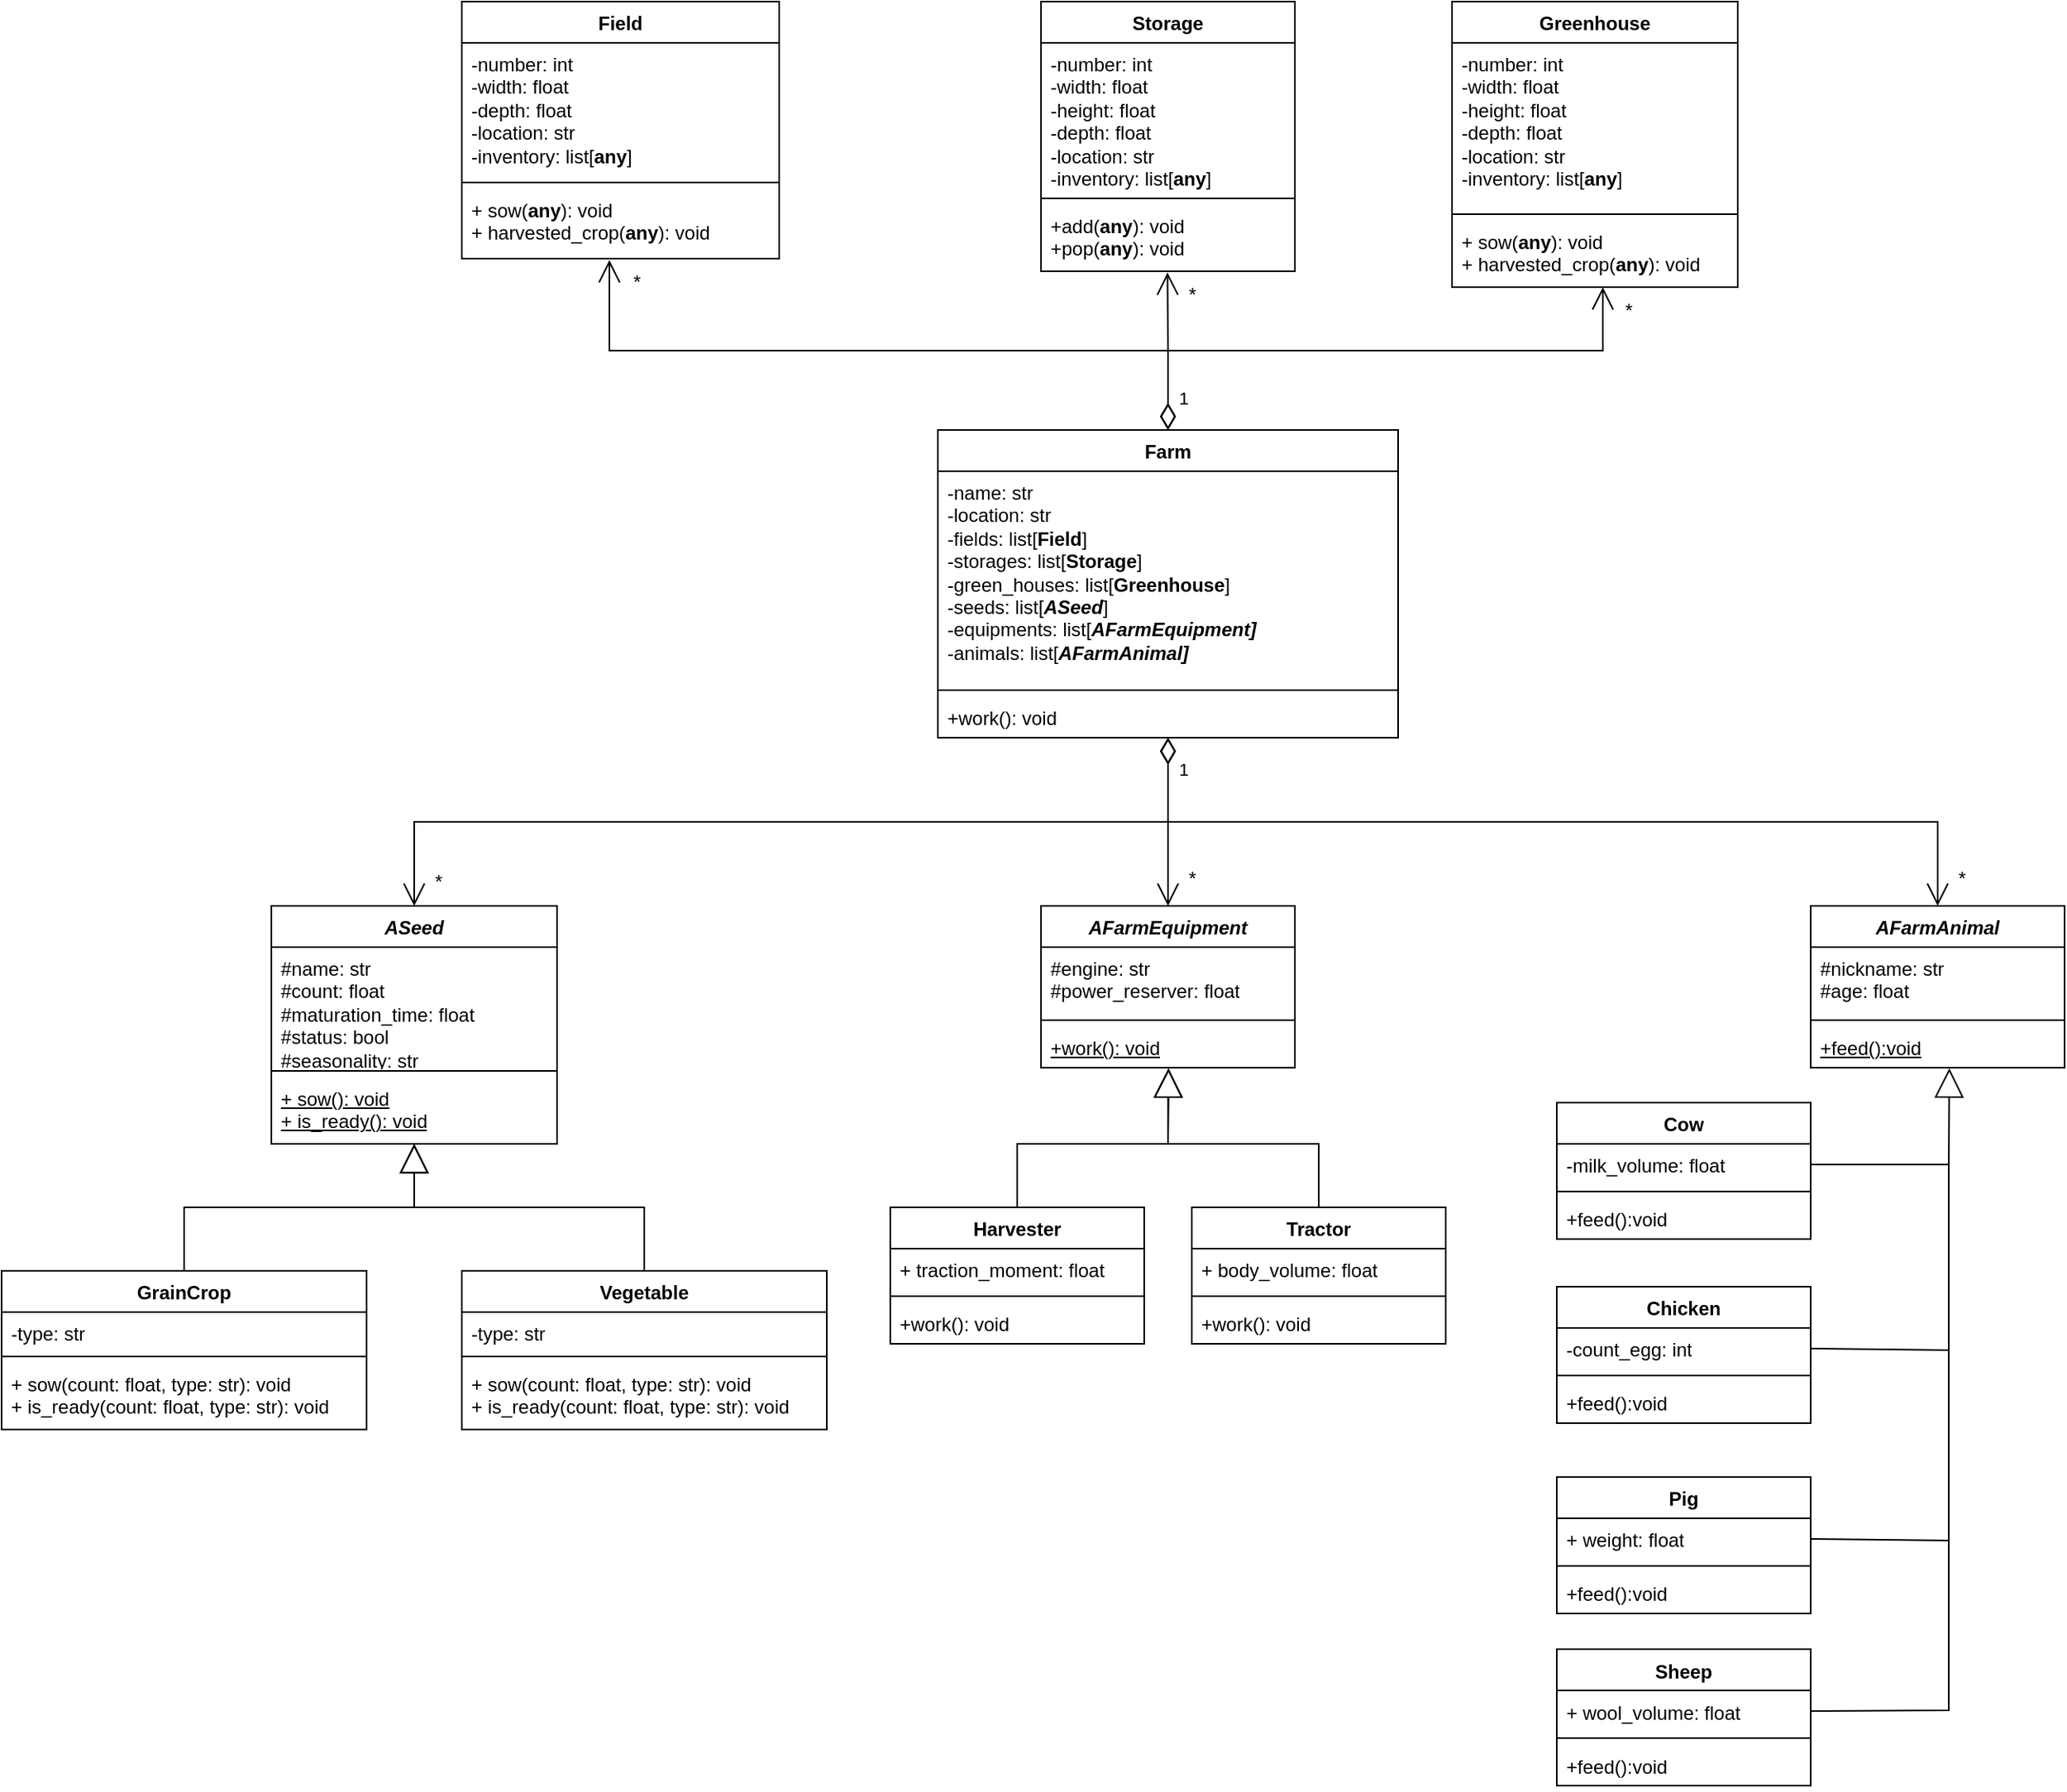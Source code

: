 <mxfile version="26.0.9">
  <diagram id="C5RBs43oDa-KdzZeNtuy" name="Page-1">
    <mxGraphModel dx="1382" dy="1029" grid="1" gridSize="10" guides="1" tooltips="1" connect="1" arrows="1" fold="1" page="1" pageScale="1" pageWidth="827" pageHeight="1169" math="0" shadow="0">
      <root>
        <mxCell id="WIyWlLk6GJQsqaUBKTNV-0" />
        <mxCell id="WIyWlLk6GJQsqaUBKTNV-1" parent="WIyWlLk6GJQsqaUBKTNV-0" />
        <mxCell id="auMY4aAg4li1DsanDAk--0" value="&lt;i&gt;AFarmAnimal&lt;/i&gt;" style="swimlane;fontStyle=1;align=center;verticalAlign=top;childLayout=stackLayout;horizontal=1;startSize=26;horizontalStack=0;resizeParent=1;resizeParentMax=0;resizeLast=0;collapsible=1;marginBottom=0;whiteSpace=wrap;html=1;" parent="WIyWlLk6GJQsqaUBKTNV-1" vertex="1">
          <mxGeometry x="460" y="910" width="160" height="102" as="geometry" />
        </mxCell>
        <mxCell id="auMY4aAg4li1DsanDAk--1" value="#nickname: str&lt;div&gt;#age: float&lt;/div&gt;" style="text;strokeColor=none;fillColor=none;align=left;verticalAlign=top;spacingLeft=4;spacingRight=4;overflow=hidden;rotatable=0;points=[[0,0.5],[1,0.5]];portConstraint=eastwest;whiteSpace=wrap;html=1;" parent="auMY4aAg4li1DsanDAk--0" vertex="1">
          <mxGeometry y="26" width="160" height="42" as="geometry" />
        </mxCell>
        <mxCell id="auMY4aAg4li1DsanDAk--2" value="" style="line;strokeWidth=1;fillColor=none;align=left;verticalAlign=middle;spacingTop=-1;spacingLeft=3;spacingRight=3;rotatable=0;labelPosition=right;points=[];portConstraint=eastwest;strokeColor=inherit;" parent="auMY4aAg4li1DsanDAk--0" vertex="1">
          <mxGeometry y="68" width="160" height="8" as="geometry" />
        </mxCell>
        <mxCell id="auMY4aAg4li1DsanDAk--3" value="&lt;u&gt;+feed():void&lt;/u&gt;" style="text;strokeColor=none;fillColor=none;align=left;verticalAlign=top;spacingLeft=4;spacingRight=4;overflow=hidden;rotatable=0;points=[[0,0.5],[1,0.5]];portConstraint=eastwest;whiteSpace=wrap;html=1;" parent="auMY4aAg4li1DsanDAk--0" vertex="1">
          <mxGeometry y="76" width="160" height="26" as="geometry" />
        </mxCell>
        <mxCell id="auMY4aAg4li1DsanDAk--4" value="Cow" style="swimlane;fontStyle=1;align=center;verticalAlign=top;childLayout=stackLayout;horizontal=1;startSize=26;horizontalStack=0;resizeParent=1;resizeParentMax=0;resizeLast=0;collapsible=1;marginBottom=0;whiteSpace=wrap;html=1;" parent="WIyWlLk6GJQsqaUBKTNV-1" vertex="1">
          <mxGeometry x="300" y="1034" width="160" height="86" as="geometry" />
        </mxCell>
        <mxCell id="auMY4aAg4li1DsanDAk--5" value="-milk_volume: float" style="text;strokeColor=none;fillColor=none;align=left;verticalAlign=top;spacingLeft=4;spacingRight=4;overflow=hidden;rotatable=0;points=[[0,0.5],[1,0.5]];portConstraint=eastwest;whiteSpace=wrap;html=1;" parent="auMY4aAg4li1DsanDAk--4" vertex="1">
          <mxGeometry y="26" width="160" height="26" as="geometry" />
        </mxCell>
        <mxCell id="auMY4aAg4li1DsanDAk--6" value="" style="line;strokeWidth=1;fillColor=none;align=left;verticalAlign=middle;spacingTop=-1;spacingLeft=3;spacingRight=3;rotatable=0;labelPosition=right;points=[];portConstraint=eastwest;strokeColor=inherit;" parent="auMY4aAg4li1DsanDAk--4" vertex="1">
          <mxGeometry y="52" width="160" height="8" as="geometry" />
        </mxCell>
        <mxCell id="auMY4aAg4li1DsanDAk--7" value="+feed():void" style="text;strokeColor=none;fillColor=none;align=left;verticalAlign=top;spacingLeft=4;spacingRight=4;overflow=hidden;rotatable=0;points=[[0,0.5],[1,0.5]];portConstraint=eastwest;whiteSpace=wrap;html=1;" parent="auMY4aAg4li1DsanDAk--4" vertex="1">
          <mxGeometry y="60" width="160" height="26" as="geometry" />
        </mxCell>
        <mxCell id="auMY4aAg4li1DsanDAk--9" value="Chicken" style="swimlane;fontStyle=1;align=center;verticalAlign=top;childLayout=stackLayout;horizontal=1;startSize=26;horizontalStack=0;resizeParent=1;resizeParentMax=0;resizeLast=0;collapsible=1;marginBottom=0;whiteSpace=wrap;html=1;" parent="WIyWlLk6GJQsqaUBKTNV-1" vertex="1">
          <mxGeometry x="300" y="1150" width="160" height="86" as="geometry" />
        </mxCell>
        <mxCell id="auMY4aAg4li1DsanDAk--10" value="-count_egg: int" style="text;strokeColor=none;fillColor=none;align=left;verticalAlign=top;spacingLeft=4;spacingRight=4;overflow=hidden;rotatable=0;points=[[0,0.5],[1,0.5]];portConstraint=eastwest;whiteSpace=wrap;html=1;" parent="auMY4aAg4li1DsanDAk--9" vertex="1">
          <mxGeometry y="26" width="160" height="26" as="geometry" />
        </mxCell>
        <mxCell id="auMY4aAg4li1DsanDAk--11" value="" style="line;strokeWidth=1;fillColor=none;align=left;verticalAlign=middle;spacingTop=-1;spacingLeft=3;spacingRight=3;rotatable=0;labelPosition=right;points=[];portConstraint=eastwest;strokeColor=inherit;" parent="auMY4aAg4li1DsanDAk--9" vertex="1">
          <mxGeometry y="52" width="160" height="8" as="geometry" />
        </mxCell>
        <mxCell id="auMY4aAg4li1DsanDAk--12" value="+feed():void" style="text;strokeColor=none;fillColor=none;align=left;verticalAlign=top;spacingLeft=4;spacingRight=4;overflow=hidden;rotatable=0;points=[[0,0.5],[1,0.5]];portConstraint=eastwest;whiteSpace=wrap;html=1;" parent="auMY4aAg4li1DsanDAk--9" vertex="1">
          <mxGeometry y="60" width="160" height="26" as="geometry" />
        </mxCell>
        <mxCell id="auMY4aAg4li1DsanDAk--13" value="Sheep" style="swimlane;fontStyle=1;align=center;verticalAlign=top;childLayout=stackLayout;horizontal=1;startSize=26;horizontalStack=0;resizeParent=1;resizeParentMax=0;resizeLast=0;collapsible=1;marginBottom=0;whiteSpace=wrap;html=1;" parent="WIyWlLk6GJQsqaUBKTNV-1" vertex="1">
          <mxGeometry x="300" y="1378.5" width="160" height="86" as="geometry" />
        </mxCell>
        <mxCell id="auMY4aAg4li1DsanDAk--14" value="+ wool_volume: float" style="text;strokeColor=none;fillColor=none;align=left;verticalAlign=top;spacingLeft=4;spacingRight=4;overflow=hidden;rotatable=0;points=[[0,0.5],[1,0.5]];portConstraint=eastwest;whiteSpace=wrap;html=1;" parent="auMY4aAg4li1DsanDAk--13" vertex="1">
          <mxGeometry y="26" width="160" height="26" as="geometry" />
        </mxCell>
        <mxCell id="auMY4aAg4li1DsanDAk--15" value="" style="line;strokeWidth=1;fillColor=none;align=left;verticalAlign=middle;spacingTop=-1;spacingLeft=3;spacingRight=3;rotatable=0;labelPosition=right;points=[];portConstraint=eastwest;strokeColor=inherit;" parent="auMY4aAg4li1DsanDAk--13" vertex="1">
          <mxGeometry y="52" width="160" height="8" as="geometry" />
        </mxCell>
        <mxCell id="auMY4aAg4li1DsanDAk--16" value="+feed():void" style="text;strokeColor=none;fillColor=none;align=left;verticalAlign=top;spacingLeft=4;spacingRight=4;overflow=hidden;rotatable=0;points=[[0,0.5],[1,0.5]];portConstraint=eastwest;whiteSpace=wrap;html=1;" parent="auMY4aAg4li1DsanDAk--13" vertex="1">
          <mxGeometry y="60" width="160" height="26" as="geometry" />
        </mxCell>
        <mxCell id="auMY4aAg4li1DsanDAk--17" value="Pig" style="swimlane;fontStyle=1;align=center;verticalAlign=top;childLayout=stackLayout;horizontal=1;startSize=26;horizontalStack=0;resizeParent=1;resizeParentMax=0;resizeLast=0;collapsible=1;marginBottom=0;whiteSpace=wrap;html=1;" parent="WIyWlLk6GJQsqaUBKTNV-1" vertex="1">
          <mxGeometry x="300" y="1270" width="160" height="86" as="geometry" />
        </mxCell>
        <mxCell id="auMY4aAg4li1DsanDAk--18" value="+ weight: float" style="text;strokeColor=none;fillColor=none;align=left;verticalAlign=top;spacingLeft=4;spacingRight=4;overflow=hidden;rotatable=0;points=[[0,0.5],[1,0.5]];portConstraint=eastwest;whiteSpace=wrap;html=1;" parent="auMY4aAg4li1DsanDAk--17" vertex="1">
          <mxGeometry y="26" width="160" height="26" as="geometry" />
        </mxCell>
        <mxCell id="auMY4aAg4li1DsanDAk--19" value="" style="line;strokeWidth=1;fillColor=none;align=left;verticalAlign=middle;spacingTop=-1;spacingLeft=3;spacingRight=3;rotatable=0;labelPosition=right;points=[];portConstraint=eastwest;strokeColor=inherit;" parent="auMY4aAg4li1DsanDAk--17" vertex="1">
          <mxGeometry y="52" width="160" height="8" as="geometry" />
        </mxCell>
        <mxCell id="auMY4aAg4li1DsanDAk--20" value="+feed():void" style="text;strokeColor=none;fillColor=none;align=left;verticalAlign=top;spacingLeft=4;spacingRight=4;overflow=hidden;rotatable=0;points=[[0,0.5],[1,0.5]];portConstraint=eastwest;whiteSpace=wrap;html=1;" parent="auMY4aAg4li1DsanDAk--17" vertex="1">
          <mxGeometry y="60" width="160" height="26" as="geometry" />
        </mxCell>
        <mxCell id="auMY4aAg4li1DsanDAk--21" value="&lt;i&gt;AFarmEquipment&lt;/i&gt;" style="swimlane;fontStyle=1;align=center;verticalAlign=top;childLayout=stackLayout;horizontal=1;startSize=26;horizontalStack=0;resizeParent=1;resizeParentMax=0;resizeLast=0;collapsible=1;marginBottom=0;whiteSpace=wrap;html=1;" parent="WIyWlLk6GJQsqaUBKTNV-1" vertex="1">
          <mxGeometry x="-25" y="910" width="160" height="102" as="geometry" />
        </mxCell>
        <mxCell id="auMY4aAg4li1DsanDAk--22" value="#engine: str&lt;div&gt;#power_reserver: float&lt;/div&gt;" style="text;strokeColor=none;fillColor=none;align=left;verticalAlign=top;spacingLeft=4;spacingRight=4;overflow=hidden;rotatable=0;points=[[0,0.5],[1,0.5]];portConstraint=eastwest;whiteSpace=wrap;html=1;" parent="auMY4aAg4li1DsanDAk--21" vertex="1">
          <mxGeometry y="26" width="160" height="42" as="geometry" />
        </mxCell>
        <mxCell id="auMY4aAg4li1DsanDAk--23" value="" style="line;strokeWidth=1;fillColor=none;align=left;verticalAlign=middle;spacingTop=-1;spacingLeft=3;spacingRight=3;rotatable=0;labelPosition=right;points=[];portConstraint=eastwest;strokeColor=inherit;" parent="auMY4aAg4li1DsanDAk--21" vertex="1">
          <mxGeometry y="68" width="160" height="8" as="geometry" />
        </mxCell>
        <mxCell id="auMY4aAg4li1DsanDAk--24" value="&lt;u&gt;+work(): void&lt;/u&gt;" style="text;strokeColor=none;fillColor=none;align=left;verticalAlign=top;spacingLeft=4;spacingRight=4;overflow=hidden;rotatable=0;points=[[0,0.5],[1,0.5]];portConstraint=eastwest;whiteSpace=wrap;html=1;" parent="auMY4aAg4li1DsanDAk--21" vertex="1">
          <mxGeometry y="76" width="160" height="26" as="geometry" />
        </mxCell>
        <mxCell id="auMY4aAg4li1DsanDAk--25" value="Harvester" style="swimlane;fontStyle=1;align=center;verticalAlign=top;childLayout=stackLayout;horizontal=1;startSize=26;horizontalStack=0;resizeParent=1;resizeParentMax=0;resizeLast=0;collapsible=1;marginBottom=0;whiteSpace=wrap;html=1;" parent="WIyWlLk6GJQsqaUBKTNV-1" vertex="1">
          <mxGeometry x="-120" y="1100" width="160" height="86" as="geometry" />
        </mxCell>
        <mxCell id="auMY4aAg4li1DsanDAk--26" value="+ traction_moment: float" style="text;strokeColor=none;fillColor=none;align=left;verticalAlign=top;spacingLeft=4;spacingRight=4;overflow=hidden;rotatable=0;points=[[0,0.5],[1,0.5]];portConstraint=eastwest;whiteSpace=wrap;html=1;" parent="auMY4aAg4li1DsanDAk--25" vertex="1">
          <mxGeometry y="26" width="160" height="26" as="geometry" />
        </mxCell>
        <mxCell id="auMY4aAg4li1DsanDAk--27" value="" style="line;strokeWidth=1;fillColor=none;align=left;verticalAlign=middle;spacingTop=-1;spacingLeft=3;spacingRight=3;rotatable=0;labelPosition=right;points=[];portConstraint=eastwest;strokeColor=inherit;" parent="auMY4aAg4li1DsanDAk--25" vertex="1">
          <mxGeometry y="52" width="160" height="8" as="geometry" />
        </mxCell>
        <mxCell id="auMY4aAg4li1DsanDAk--28" value="+work(): void" style="text;strokeColor=none;fillColor=none;align=left;verticalAlign=top;spacingLeft=4;spacingRight=4;overflow=hidden;rotatable=0;points=[[0,0.5],[1,0.5]];portConstraint=eastwest;whiteSpace=wrap;html=1;" parent="auMY4aAg4li1DsanDAk--25" vertex="1">
          <mxGeometry y="60" width="160" height="26" as="geometry" />
        </mxCell>
        <mxCell id="auMY4aAg4li1DsanDAk--29" value="Tractor" style="swimlane;fontStyle=1;align=center;verticalAlign=top;childLayout=stackLayout;horizontal=1;startSize=26;horizontalStack=0;resizeParent=1;resizeParentMax=0;resizeLast=0;collapsible=1;marginBottom=0;whiteSpace=wrap;html=1;" parent="WIyWlLk6GJQsqaUBKTNV-1" vertex="1">
          <mxGeometry x="70" y="1100" width="160" height="86" as="geometry" />
        </mxCell>
        <mxCell id="auMY4aAg4li1DsanDAk--30" value="+ body_volume: float" style="text;strokeColor=none;fillColor=none;align=left;verticalAlign=top;spacingLeft=4;spacingRight=4;overflow=hidden;rotatable=0;points=[[0,0.5],[1,0.5]];portConstraint=eastwest;whiteSpace=wrap;html=1;" parent="auMY4aAg4li1DsanDAk--29" vertex="1">
          <mxGeometry y="26" width="160" height="26" as="geometry" />
        </mxCell>
        <mxCell id="auMY4aAg4li1DsanDAk--31" value="" style="line;strokeWidth=1;fillColor=none;align=left;verticalAlign=middle;spacingTop=-1;spacingLeft=3;spacingRight=3;rotatable=0;labelPosition=right;points=[];portConstraint=eastwest;strokeColor=inherit;" parent="auMY4aAg4li1DsanDAk--29" vertex="1">
          <mxGeometry y="52" width="160" height="8" as="geometry" />
        </mxCell>
        <mxCell id="auMY4aAg4li1DsanDAk--32" value="+work(): void" style="text;strokeColor=none;fillColor=none;align=left;verticalAlign=top;spacingLeft=4;spacingRight=4;overflow=hidden;rotatable=0;points=[[0,0.5],[1,0.5]];portConstraint=eastwest;whiteSpace=wrap;html=1;" parent="auMY4aAg4li1DsanDAk--29" vertex="1">
          <mxGeometry y="60" width="160" height="26" as="geometry" />
        </mxCell>
        <mxCell id="auMY4aAg4li1DsanDAk--33" value="Field" style="swimlane;fontStyle=1;align=center;verticalAlign=top;childLayout=stackLayout;horizontal=1;startSize=26;horizontalStack=0;resizeParent=1;resizeParentMax=0;resizeLast=0;collapsible=1;marginBottom=0;whiteSpace=wrap;html=1;" parent="WIyWlLk6GJQsqaUBKTNV-1" vertex="1">
          <mxGeometry x="-390" y="340" width="200" height="162" as="geometry" />
        </mxCell>
        <mxCell id="auMY4aAg4li1DsanDAk--34" value="&lt;div&gt;-number: int&lt;/div&gt;&lt;div&gt;-width: float&lt;/div&gt;&lt;div&gt;-depth: float&lt;/div&gt;&lt;div&gt;-location: str&lt;/div&gt;&lt;div&gt;-inventory: list[&lt;span style=&quot;font-weight: 700; text-align: center;&quot;&gt;any&lt;/span&gt;]&lt;/div&gt;" style="text;strokeColor=none;fillColor=none;align=left;verticalAlign=top;spacingLeft=4;spacingRight=4;overflow=hidden;rotatable=0;points=[[0,0.5],[1,0.5]];portConstraint=eastwest;whiteSpace=wrap;html=1;" parent="auMY4aAg4li1DsanDAk--33" vertex="1">
          <mxGeometry y="26" width="200" height="84" as="geometry" />
        </mxCell>
        <mxCell id="auMY4aAg4li1DsanDAk--35" value="" style="line;strokeWidth=1;fillColor=none;align=left;verticalAlign=middle;spacingTop=-1;spacingLeft=3;spacingRight=3;rotatable=0;labelPosition=right;points=[];portConstraint=eastwest;strokeColor=inherit;" parent="auMY4aAg4li1DsanDAk--33" vertex="1">
          <mxGeometry y="110" width="200" height="8" as="geometry" />
        </mxCell>
        <mxCell id="auMY4aAg4li1DsanDAk--36" value="+ sow(&lt;span style=&quot;font-weight: 700; text-align: center;&quot;&gt;any&lt;/span&gt;): void&lt;div&gt;+ harvested_crop(&lt;span style=&quot;font-weight: 700; text-align: center; background-color: transparent; color: light-dark(rgb(0, 0, 0), rgb(255, 255, 255));&quot;&gt;any&lt;/span&gt;&lt;span style=&quot;background-color: transparent; color: light-dark(rgb(0, 0, 0), rgb(255, 255, 255));&quot;&gt;): void&lt;/span&gt;&lt;/div&gt;" style="text;strokeColor=none;fillColor=none;align=left;verticalAlign=top;spacingLeft=4;spacingRight=4;overflow=hidden;rotatable=0;points=[[0,0.5],[1,0.5]];portConstraint=eastwest;whiteSpace=wrap;html=1;" parent="auMY4aAg4li1DsanDAk--33" vertex="1">
          <mxGeometry y="118" width="200" height="44" as="geometry" />
        </mxCell>
        <mxCell id="auMY4aAg4li1DsanDAk--37" value="GrainCrop" style="swimlane;fontStyle=1;align=center;verticalAlign=top;childLayout=stackLayout;horizontal=1;startSize=26;horizontalStack=0;resizeParent=1;resizeParentMax=0;resizeLast=0;collapsible=1;marginBottom=0;whiteSpace=wrap;html=1;" parent="WIyWlLk6GJQsqaUBKTNV-1" vertex="1">
          <mxGeometry x="-680" y="1140" width="230" height="100" as="geometry" />
        </mxCell>
        <mxCell id="auMY4aAg4li1DsanDAk--38" value="-type: str" style="text;strokeColor=none;fillColor=none;align=left;verticalAlign=top;spacingLeft=4;spacingRight=4;overflow=hidden;rotatable=0;points=[[0,0.5],[1,0.5]];portConstraint=eastwest;whiteSpace=wrap;html=1;" parent="auMY4aAg4li1DsanDAk--37" vertex="1">
          <mxGeometry y="26" width="230" height="24" as="geometry" />
        </mxCell>
        <mxCell id="auMY4aAg4li1DsanDAk--39" value="" style="line;strokeWidth=1;fillColor=none;align=left;verticalAlign=middle;spacingTop=-1;spacingLeft=3;spacingRight=3;rotatable=0;labelPosition=right;points=[];portConstraint=eastwest;strokeColor=inherit;" parent="auMY4aAg4li1DsanDAk--37" vertex="1">
          <mxGeometry y="50" width="230" height="8" as="geometry" />
        </mxCell>
        <mxCell id="auMY4aAg4li1DsanDAk--40" value="+ sow(count: float, type: str): void&lt;div&gt;+ is_ready(count: float, type: str&lt;span style=&quot;background-color: transparent; color: light-dark(rgb(0, 0, 0), rgb(255, 255, 255));&quot;&gt;): void&lt;/span&gt;&lt;/div&gt;" style="text;strokeColor=none;fillColor=none;align=left;verticalAlign=top;spacingLeft=4;spacingRight=4;overflow=hidden;rotatable=0;points=[[0,0.5],[1,0.5]];portConstraint=eastwest;whiteSpace=wrap;html=1;" parent="auMY4aAg4li1DsanDAk--37" vertex="1">
          <mxGeometry y="58" width="230" height="42" as="geometry" />
        </mxCell>
        <mxCell id="auMY4aAg4li1DsanDAk--41" value="Vegetable" style="swimlane;fontStyle=1;align=center;verticalAlign=top;childLayout=stackLayout;horizontal=1;startSize=26;horizontalStack=0;resizeParent=1;resizeParentMax=0;resizeLast=0;collapsible=1;marginBottom=0;whiteSpace=wrap;html=1;" parent="WIyWlLk6GJQsqaUBKTNV-1" vertex="1">
          <mxGeometry x="-390" y="1140" width="230" height="100" as="geometry" />
        </mxCell>
        <mxCell id="auMY4aAg4li1DsanDAk--42" value="-type: str" style="text;strokeColor=none;fillColor=none;align=left;verticalAlign=top;spacingLeft=4;spacingRight=4;overflow=hidden;rotatable=0;points=[[0,0.5],[1,0.5]];portConstraint=eastwest;whiteSpace=wrap;html=1;" parent="auMY4aAg4li1DsanDAk--41" vertex="1">
          <mxGeometry y="26" width="230" height="24" as="geometry" />
        </mxCell>
        <mxCell id="auMY4aAg4li1DsanDAk--43" value="" style="line;strokeWidth=1;fillColor=none;align=left;verticalAlign=middle;spacingTop=-1;spacingLeft=3;spacingRight=3;rotatable=0;labelPosition=right;points=[];portConstraint=eastwest;strokeColor=inherit;" parent="auMY4aAg4li1DsanDAk--41" vertex="1">
          <mxGeometry y="50" width="230" height="8" as="geometry" />
        </mxCell>
        <mxCell id="auMY4aAg4li1DsanDAk--44" value="+ sow(count: float, type: str): void&lt;div&gt;+ is_ready(count: float, type: str&lt;span style=&quot;background-color: transparent; color: light-dark(rgb(0, 0, 0), rgb(255, 255, 255));&quot;&gt;): void&lt;/span&gt;&lt;/div&gt;" style="text;strokeColor=none;fillColor=none;align=left;verticalAlign=top;spacingLeft=4;spacingRight=4;overflow=hidden;rotatable=0;points=[[0,0.5],[1,0.5]];portConstraint=eastwest;whiteSpace=wrap;html=1;" parent="auMY4aAg4li1DsanDAk--41" vertex="1">
          <mxGeometry y="58" width="230" height="42" as="geometry" />
        </mxCell>
        <mxCell id="auMY4aAg4li1DsanDAk--45" value="Greenhouse" style="swimlane;fontStyle=1;align=center;verticalAlign=top;childLayout=stackLayout;horizontal=1;startSize=26;horizontalStack=0;resizeParent=1;resizeParentMax=0;resizeLast=0;collapsible=1;marginBottom=0;whiteSpace=wrap;html=1;" parent="WIyWlLk6GJQsqaUBKTNV-1" vertex="1">
          <mxGeometry x="234" y="340" width="180" height="180" as="geometry" />
        </mxCell>
        <mxCell id="auMY4aAg4li1DsanDAk--46" value="-number: int&lt;div&gt;-width: float&lt;/div&gt;&lt;div&gt;-height: float&lt;/div&gt;&lt;div&gt;-depth: float&lt;/div&gt;&lt;div&gt;-location: str&lt;/div&gt;&lt;div&gt;-inventory: list[&lt;span style=&quot;font-weight: 700; text-align: center;&quot;&gt;any&lt;/span&gt;]&lt;/div&gt;" style="text;strokeColor=none;fillColor=none;align=left;verticalAlign=top;spacingLeft=4;spacingRight=4;overflow=hidden;rotatable=0;points=[[0,0.5],[1,0.5]];portConstraint=eastwest;whiteSpace=wrap;html=1;" parent="auMY4aAg4li1DsanDAk--45" vertex="1">
          <mxGeometry y="26" width="180" height="104" as="geometry" />
        </mxCell>
        <mxCell id="auMY4aAg4li1DsanDAk--47" value="" style="line;strokeWidth=1;fillColor=none;align=left;verticalAlign=middle;spacingTop=-1;spacingLeft=3;spacingRight=3;rotatable=0;labelPosition=right;points=[];portConstraint=eastwest;strokeColor=inherit;" parent="auMY4aAg4li1DsanDAk--45" vertex="1">
          <mxGeometry y="130" width="180" height="8" as="geometry" />
        </mxCell>
        <mxCell id="auMY4aAg4li1DsanDAk--48" value="+ sow(&lt;span style=&quot;font-weight: 700; text-align: center;&quot;&gt;any&lt;/span&gt;): void&lt;div&gt;+ harvested_crop(&lt;span style=&quot;font-weight: 700; text-align: center; background-color: transparent; color: light-dark(rgb(0, 0, 0), rgb(255, 255, 255));&quot;&gt;any&lt;/span&gt;&lt;span style=&quot;background-color: transparent; color: light-dark(rgb(0, 0, 0), rgb(255, 255, 255));&quot;&gt;): void&lt;/span&gt;&lt;/div&gt;" style="text;strokeColor=none;fillColor=none;align=left;verticalAlign=top;spacingLeft=4;spacingRight=4;overflow=hidden;rotatable=0;points=[[0,0.5],[1,0.5]];portConstraint=eastwest;whiteSpace=wrap;html=1;" parent="auMY4aAg4li1DsanDAk--45" vertex="1">
          <mxGeometry y="138" width="180" height="42" as="geometry" />
        </mxCell>
        <mxCell id="auMY4aAg4li1DsanDAk--49" value="Storage" style="swimlane;fontStyle=1;align=center;verticalAlign=top;childLayout=stackLayout;horizontal=1;startSize=26;horizontalStack=0;resizeParent=1;resizeParentMax=0;resizeLast=0;collapsible=1;marginBottom=0;whiteSpace=wrap;html=1;" parent="WIyWlLk6GJQsqaUBKTNV-1" vertex="1">
          <mxGeometry x="-25" y="340" width="160" height="170" as="geometry" />
        </mxCell>
        <mxCell id="auMY4aAg4li1DsanDAk--50" value="-number: int&lt;div&gt;-width: float&lt;/div&gt;&lt;div&gt;-height: float&lt;/div&gt;&lt;div&gt;-depth: float&lt;/div&gt;&lt;div&gt;-location: str&lt;/div&gt;&lt;div&gt;-inventory: list[&lt;span style=&quot;font-weight: 700; text-align: center;&quot;&gt;any&lt;/span&gt;]&lt;/div&gt;" style="text;strokeColor=none;fillColor=none;align=left;verticalAlign=top;spacingLeft=4;spacingRight=4;overflow=hidden;rotatable=0;points=[[0,0.5],[1,0.5]];portConstraint=eastwest;whiteSpace=wrap;html=1;" parent="auMY4aAg4li1DsanDAk--49" vertex="1">
          <mxGeometry y="26" width="160" height="94" as="geometry" />
        </mxCell>
        <mxCell id="auMY4aAg4li1DsanDAk--51" value="" style="line;strokeWidth=1;fillColor=none;align=left;verticalAlign=middle;spacingTop=-1;spacingLeft=3;spacingRight=3;rotatable=0;labelPosition=right;points=[];portConstraint=eastwest;strokeColor=inherit;" parent="auMY4aAg4li1DsanDAk--49" vertex="1">
          <mxGeometry y="120" width="160" height="8" as="geometry" />
        </mxCell>
        <mxCell id="auMY4aAg4li1DsanDAk--52" value="+add(&lt;span style=&quot;font-weight: 700; text-align: center;&quot;&gt;any&lt;/span&gt;): void&lt;div&gt;+pop(&lt;span style=&quot;font-weight: 700; text-align: center;&quot;&gt;any&lt;/span&gt;): void&lt;/div&gt;" style="text;strokeColor=none;fillColor=none;align=left;verticalAlign=top;spacingLeft=4;spacingRight=4;overflow=hidden;rotatable=0;points=[[0,0.5],[1,0.5]];portConstraint=eastwest;whiteSpace=wrap;html=1;" parent="auMY4aAg4li1DsanDAk--49" vertex="1">
          <mxGeometry y="128" width="160" height="42" as="geometry" />
        </mxCell>
        <mxCell id="auMY4aAg4li1DsanDAk--56" value="" style="endArrow=block;endSize=16;endFill=0;html=1;rounded=0;exitX=0.5;exitY=0;exitDx=0;exitDy=0;entryX=0.502;entryY=1.014;entryDx=0;entryDy=0;entryPerimeter=0;" parent="WIyWlLk6GJQsqaUBKTNV-1" source="auMY4aAg4li1DsanDAk--29" target="auMY4aAg4li1DsanDAk--24" edge="1">
          <mxGeometry width="160" relative="1" as="geometry">
            <mxPoint x="-30" y="1100" as="sourcePoint" />
            <mxPoint x="55" y="1030" as="targetPoint" />
            <Array as="points">
              <mxPoint x="150" y="1060" />
              <mxPoint x="55" y="1060" />
            </Array>
          </mxGeometry>
        </mxCell>
        <mxCell id="auMY4aAg4li1DsanDAk--57" value="" style="endArrow=block;endSize=16;endFill=0;html=1;rounded=0;entryX=0.546;entryY=1.013;entryDx=0;entryDy=0;entryPerimeter=0;exitX=1;exitY=0.5;exitDx=0;exitDy=0;" parent="WIyWlLk6GJQsqaUBKTNV-1" source="auMY4aAg4li1DsanDAk--5" target="auMY4aAg4li1DsanDAk--3" edge="1">
          <mxGeometry width="160" relative="1" as="geometry">
            <mxPoint x="550" y="1100" as="sourcePoint" />
            <mxPoint x="650" y="1220" as="targetPoint" />
            <Array as="points">
              <mxPoint x="547" y="1073" />
            </Array>
          </mxGeometry>
        </mxCell>
        <mxCell id="auMY4aAg4li1DsanDAk--65" value="" style="endArrow=block;endSize=16;endFill=0;html=1;rounded=0;exitX=0.5;exitY=0;exitDx=0;exitDy=0;entryX=0.502;entryY=1.014;entryDx=0;entryDy=0;entryPerimeter=0;" parent="WIyWlLk6GJQsqaUBKTNV-1" source="auMY4aAg4li1DsanDAk--25" target="auMY4aAg4li1DsanDAk--24" edge="1">
          <mxGeometry width="160" relative="1" as="geometry">
            <mxPoint x="-30" y="1100" as="sourcePoint" />
            <mxPoint x="55" y="1030" as="targetPoint" />
            <Array as="points">
              <mxPoint x="-40" y="1060" />
              <mxPoint x="55" y="1060" />
            </Array>
          </mxGeometry>
        </mxCell>
        <mxCell id="auMY4aAg4li1DsanDAk--66" value="" style="endArrow=none;endSize=16;endFill=0;html=1;rounded=0;exitX=1;exitY=0.5;exitDx=0;exitDy=0;strokeColor=default;startFill=0;" parent="WIyWlLk6GJQsqaUBKTNV-1" source="auMY4aAg4li1DsanDAk--10" edge="1">
          <mxGeometry width="160" relative="1" as="geometry">
            <mxPoint x="550" y="1100" as="sourcePoint" />
            <mxPoint x="547" y="1073" as="targetPoint" />
            <Array as="points">
              <mxPoint x="547" y="1190" />
              <mxPoint x="547" y="1073" />
            </Array>
          </mxGeometry>
        </mxCell>
        <mxCell id="auMY4aAg4li1DsanDAk--69" value="Farm" style="swimlane;fontStyle=1;align=center;verticalAlign=top;childLayout=stackLayout;horizontal=1;startSize=26;horizontalStack=0;resizeParent=1;resizeParentMax=0;resizeLast=0;collapsible=1;marginBottom=0;whiteSpace=wrap;html=1;" parent="WIyWlLk6GJQsqaUBKTNV-1" vertex="1">
          <mxGeometry x="-90" y="610" width="290" height="194" as="geometry" />
        </mxCell>
        <mxCell id="auMY4aAg4li1DsanDAk--70" value="-name: str&lt;div&gt;-location: str&lt;/div&gt;&lt;div&gt;-fields: list[&lt;span style=&quot;font-weight: 700; text-align: center;&quot;&gt;Field&lt;/span&gt;]&lt;/div&gt;&lt;div&gt;-storages: list[&lt;span style=&quot;font-weight: 700; text-align: center;&quot;&gt;Storage&lt;/span&gt;]&lt;/div&gt;&lt;div&gt;-green_houses: list[&lt;span style=&quot;font-weight: 700; text-align: center;&quot;&gt;Greenhouse&lt;/span&gt;]&lt;/div&gt;&lt;div&gt;-seeds: list[&lt;i style=&quot;font-weight: 700; text-align: center;&quot;&gt;ASeed&lt;/i&gt;]&lt;/div&gt;&lt;div&gt;-equipments: list[&lt;i style=&quot;background-color: transparent; color: light-dark(rgb(0, 0, 0), rgb(255, 255, 255)); font-weight: 700; text-align: center;&quot;&gt;AFarmEquipment]&lt;/i&gt;&lt;/div&gt;&lt;div&gt;-animals: list[&lt;i style=&quot;background-color: transparent; color: light-dark(rgb(0, 0, 0), rgb(255, 255, 255)); font-weight: 700; text-align: center;&quot;&gt;AFarmAnimal]&lt;/i&gt;&lt;i style=&quot;background-color: transparent; color: light-dark(rgb(0, 0, 0), rgb(255, 255, 255)); font-weight: 700; text-align: center;&quot;&gt;&lt;br&gt;&lt;/i&gt;&lt;/div&gt;" style="text;strokeColor=none;fillColor=none;align=left;verticalAlign=top;spacingLeft=4;spacingRight=4;overflow=hidden;rotatable=0;points=[[0,0.5],[1,0.5]];portConstraint=eastwest;whiteSpace=wrap;html=1;" parent="auMY4aAg4li1DsanDAk--69" vertex="1">
          <mxGeometry y="26" width="290" height="134" as="geometry" />
        </mxCell>
        <mxCell id="auMY4aAg4li1DsanDAk--71" value="" style="line;strokeWidth=1;fillColor=none;align=left;verticalAlign=middle;spacingTop=-1;spacingLeft=3;spacingRight=3;rotatable=0;labelPosition=right;points=[];portConstraint=eastwest;strokeColor=inherit;" parent="auMY4aAg4li1DsanDAk--69" vertex="1">
          <mxGeometry y="160" width="290" height="8" as="geometry" />
        </mxCell>
        <mxCell id="auMY4aAg4li1DsanDAk--72" value="+work(): void" style="text;strokeColor=none;fillColor=none;align=left;verticalAlign=top;spacingLeft=4;spacingRight=4;overflow=hidden;rotatable=0;points=[[0,0.5],[1,0.5]];portConstraint=eastwest;whiteSpace=wrap;html=1;" parent="auMY4aAg4li1DsanDAk--69" vertex="1">
          <mxGeometry y="168" width="290" height="26" as="geometry" />
        </mxCell>
        <mxCell id="auMY4aAg4li1DsanDAk--73" value="&lt;i&gt;ASeed&lt;/i&gt;" style="swimlane;fontStyle=1;align=center;verticalAlign=top;childLayout=stackLayout;horizontal=1;startSize=26;horizontalStack=0;resizeParent=1;resizeParentMax=0;resizeLast=0;collapsible=1;marginBottom=0;whiteSpace=wrap;html=1;" parent="WIyWlLk6GJQsqaUBKTNV-1" vertex="1">
          <mxGeometry x="-510" y="910" width="180" height="150" as="geometry" />
        </mxCell>
        <mxCell id="auMY4aAg4li1DsanDAk--74" value="#name: str&lt;div&gt;#count: float&lt;/div&gt;&lt;div&gt;#maturation_time: float&lt;/div&gt;&lt;div&gt;#status: bool&lt;/div&gt;&lt;div&gt;#seasonality: str&lt;/div&gt;" style="text;strokeColor=none;fillColor=none;align=left;verticalAlign=top;spacingLeft=4;spacingRight=4;overflow=hidden;rotatable=0;points=[[0,0.5],[1,0.5]];portConstraint=eastwest;whiteSpace=wrap;html=1;" parent="auMY4aAg4li1DsanDAk--73" vertex="1">
          <mxGeometry y="26" width="180" height="74" as="geometry" />
        </mxCell>
        <mxCell id="auMY4aAg4li1DsanDAk--75" value="" style="line;strokeWidth=1;fillColor=none;align=left;verticalAlign=middle;spacingTop=-1;spacingLeft=3;spacingRight=3;rotatable=0;labelPosition=right;points=[];portConstraint=eastwest;strokeColor=inherit;" parent="auMY4aAg4li1DsanDAk--73" vertex="1">
          <mxGeometry y="100" width="180" height="8" as="geometry" />
        </mxCell>
        <mxCell id="auMY4aAg4li1DsanDAk--76" value="&lt;u&gt;+ sow(): void&lt;/u&gt;&lt;div&gt;&lt;u&gt;+ is_ready(&lt;span style=&quot;background-color: transparent; color: light-dark(rgb(0, 0, 0), rgb(255, 255, 255));&quot;&gt;): void&lt;/span&gt;&lt;/u&gt;&lt;/div&gt;" style="text;strokeColor=none;fillColor=none;align=left;verticalAlign=top;spacingLeft=4;spacingRight=4;overflow=hidden;rotatable=0;points=[[0,0.5],[1,0.5]];portConstraint=eastwest;whiteSpace=wrap;html=1;" parent="auMY4aAg4li1DsanDAk--73" vertex="1">
          <mxGeometry y="108" width="180" height="42" as="geometry" />
        </mxCell>
        <mxCell id="auMY4aAg4li1DsanDAk--77" value="" style="endArrow=block;endSize=16;endFill=0;html=1;rounded=0;exitX=0.5;exitY=0;exitDx=0;exitDy=0;" parent="WIyWlLk6GJQsqaUBKTNV-1" source="auMY4aAg4li1DsanDAk--41" target="auMY4aAg4li1DsanDAk--76" edge="1">
          <mxGeometry width="160" relative="1" as="geometry">
            <mxPoint x="-325" y="1140" as="sourcePoint" />
            <mxPoint x="-420" y="1052" as="targetPoint" />
            <Array as="points">
              <mxPoint x="-275" y="1100" />
              <mxPoint x="-420" y="1100" />
            </Array>
          </mxGeometry>
        </mxCell>
        <mxCell id="auMY4aAg4li1DsanDAk--79" value="" style="endArrow=block;endSize=16;endFill=0;html=1;rounded=0;exitX=0.5;exitY=0;exitDx=0;exitDy=0;" parent="WIyWlLk6GJQsqaUBKTNV-1" source="auMY4aAg4li1DsanDAk--37" target="auMY4aAg4li1DsanDAk--76" edge="1">
          <mxGeometry width="160" relative="1" as="geometry">
            <mxPoint x="-325" y="1140" as="sourcePoint" />
            <mxPoint x="-420" y="1052" as="targetPoint" />
            <Array as="points">
              <mxPoint x="-565" y="1100" />
              <mxPoint x="-420" y="1100" />
            </Array>
          </mxGeometry>
        </mxCell>
        <mxCell id="auMY4aAg4li1DsanDAk--82" value="" style="endArrow=none;endSize=16;endFill=0;html=1;rounded=0;exitX=1;exitY=0.5;exitDx=0;exitDy=0;strokeColor=default;startFill=0;" parent="WIyWlLk6GJQsqaUBKTNV-1" source="auMY4aAg4li1DsanDAk--18" edge="1">
          <mxGeometry width="160" relative="1" as="geometry">
            <mxPoint x="460" y="1299" as="sourcePoint" />
            <mxPoint x="547" y="1183" as="targetPoint" />
            <Array as="points">
              <mxPoint x="547" y="1310" />
              <mxPoint x="547" y="1183" />
            </Array>
          </mxGeometry>
        </mxCell>
        <mxCell id="auMY4aAg4li1DsanDAk--83" value="" style="endArrow=none;endSize=16;endFill=0;html=1;rounded=0;exitX=1;exitY=0.5;exitDx=0;exitDy=0;strokeColor=default;startFill=0;" parent="WIyWlLk6GJQsqaUBKTNV-1" source="auMY4aAg4li1DsanDAk--14" edge="1">
          <mxGeometry width="160" relative="1" as="geometry">
            <mxPoint x="460" y="1416" as="sourcePoint" />
            <mxPoint x="547" y="1300" as="targetPoint" />
            <Array as="points">
              <mxPoint x="547" y="1417" />
              <mxPoint x="547" y="1300" />
            </Array>
          </mxGeometry>
        </mxCell>
        <mxCell id="auMY4aAg4li1DsanDAk--93" value="1" style="endArrow=open;html=1;endSize=12;startArrow=diamondThin;startSize=14;startFill=0;edgeStyle=orthogonalEdgeStyle;align=left;verticalAlign=bottom;rounded=0;entryX=0.5;entryY=0;entryDx=0;entryDy=0;exitX=0.5;exitY=1;exitDx=0;exitDy=0;" parent="WIyWlLk6GJQsqaUBKTNV-1" source="auMY4aAg4li1DsanDAk--69" target="auMY4aAg4li1DsanDAk--21" edge="1">
          <mxGeometry x="-0.458" y="5" relative="1" as="geometry">
            <mxPoint x="90" y="870" as="sourcePoint" />
            <mxPoint x="250" y="870" as="targetPoint" />
            <mxPoint as="offset" />
          </mxGeometry>
        </mxCell>
        <mxCell id="auMY4aAg4li1DsanDAk--94" value="" style="endArrow=open;html=1;endSize=12;startArrow=diamondThin;startSize=14;startFill=0;edgeStyle=orthogonalEdgeStyle;align=left;verticalAlign=bottom;rounded=0;entryX=0.5;entryY=0;entryDx=0;entryDy=0;exitX=0.5;exitY=1;exitDx=0;exitDy=0;" parent="WIyWlLk6GJQsqaUBKTNV-1" source="auMY4aAg4li1DsanDAk--69" target="auMY4aAg4li1DsanDAk--0" edge="1">
          <mxGeometry x="-1" y="3" relative="1" as="geometry">
            <mxPoint x="90" y="870" as="sourcePoint" />
            <mxPoint x="250" y="870" as="targetPoint" />
          </mxGeometry>
        </mxCell>
        <mxCell id="auMY4aAg4li1DsanDAk--95" value="" style="endArrow=open;html=1;endSize=12;startArrow=diamondThin;startSize=14;startFill=0;edgeStyle=orthogonalEdgeStyle;align=left;verticalAlign=bottom;rounded=0;exitX=0.5;exitY=1;exitDx=0;exitDy=0;" parent="WIyWlLk6GJQsqaUBKTNV-1" source="auMY4aAg4li1DsanDAk--69" target="auMY4aAg4li1DsanDAk--73" edge="1">
          <mxGeometry x="-0.709" y="-22" relative="1" as="geometry">
            <mxPoint x="90" y="870" as="sourcePoint" />
            <mxPoint x="250" y="870" as="targetPoint" />
            <mxPoint as="offset" />
          </mxGeometry>
        </mxCell>
        <mxCell id="auMY4aAg4li1DsanDAk--96" value="*" style="text;html=1;align=center;verticalAlign=middle;resizable=0;points=[];autosize=1;strokeColor=none;fillColor=none;" parent="WIyWlLk6GJQsqaUBKTNV-1" vertex="1">
          <mxGeometry x="-420" y="880" width="30" height="30" as="geometry" />
        </mxCell>
        <mxCell id="auMY4aAg4li1DsanDAk--97" value="*" style="text;html=1;align=center;verticalAlign=middle;resizable=0;points=[];autosize=1;strokeColor=none;fillColor=none;" parent="WIyWlLk6GJQsqaUBKTNV-1" vertex="1">
          <mxGeometry x="55" y="878" width="30" height="30" as="geometry" />
        </mxCell>
        <mxCell id="auMY4aAg4li1DsanDAk--98" value="*" style="text;html=1;align=center;verticalAlign=middle;resizable=0;points=[];autosize=1;strokeColor=none;fillColor=none;" parent="WIyWlLk6GJQsqaUBKTNV-1" vertex="1">
          <mxGeometry x="540" y="878" width="30" height="30" as="geometry" />
        </mxCell>
        <mxCell id="auMY4aAg4li1DsanDAk--99" value="1" style="endArrow=open;html=1;endSize=12;startArrow=diamondThin;startSize=14;startFill=0;edgeStyle=orthogonalEdgeStyle;align=left;verticalAlign=bottom;rounded=0;exitX=0.5;exitY=0;exitDx=0;exitDy=0;entryX=0.498;entryY=1.018;entryDx=0;entryDy=0;entryPerimeter=0;" parent="WIyWlLk6GJQsqaUBKTNV-1" source="auMY4aAg4li1DsanDAk--69" target="auMY4aAg4li1DsanDAk--52" edge="1">
          <mxGeometry x="-0.777" y="-5" relative="1" as="geometry">
            <mxPoint x="40" y="660" as="sourcePoint" />
            <mxPoint x="55" y="620" as="targetPoint" />
            <mxPoint as="offset" />
          </mxGeometry>
        </mxCell>
        <mxCell id="auMY4aAg4li1DsanDAk--101" value="" style="endArrow=open;html=1;endSize=12;startArrow=diamondThin;startSize=14;startFill=0;edgeStyle=orthogonalEdgeStyle;align=left;verticalAlign=bottom;rounded=0;exitX=0.5;exitY=0;exitDx=0;exitDy=0;entryX=0.465;entryY=1.02;entryDx=0;entryDy=0;entryPerimeter=0;" parent="WIyWlLk6GJQsqaUBKTNV-1" source="auMY4aAg4li1DsanDAk--69" target="auMY4aAg4li1DsanDAk--36" edge="1">
          <mxGeometry x="-0.777" y="-5" relative="1" as="geometry">
            <mxPoint x="40" y="660" as="sourcePoint" />
            <mxPoint x="55" y="620" as="targetPoint" />
            <Array as="points">
              <mxPoint x="55" y="560" />
              <mxPoint x="-297" y="560" />
            </Array>
            <mxPoint as="offset" />
          </mxGeometry>
        </mxCell>
        <mxCell id="auMY4aAg4li1DsanDAk--102" value="" style="endArrow=open;html=1;endSize=12;startArrow=diamondThin;startSize=14;startFill=0;edgeStyle=orthogonalEdgeStyle;align=left;verticalAlign=bottom;rounded=0;exitX=0.5;exitY=0;exitDx=0;exitDy=0;" parent="WIyWlLk6GJQsqaUBKTNV-1" source="auMY4aAg4li1DsanDAk--69" target="auMY4aAg4li1DsanDAk--48" edge="1">
          <mxGeometry x="-0.777" y="-5" relative="1" as="geometry">
            <mxPoint x="40" y="660" as="sourcePoint" />
            <mxPoint x="350" y="710" as="targetPoint" />
            <Array as="points">
              <mxPoint x="55" y="560" />
              <mxPoint x="329" y="560" />
            </Array>
            <mxPoint as="offset" />
          </mxGeometry>
        </mxCell>
        <mxCell id="auMY4aAg4li1DsanDAk--103" value="*" style="text;html=1;align=center;verticalAlign=middle;resizable=0;points=[];autosize=1;strokeColor=none;fillColor=none;" parent="WIyWlLk6GJQsqaUBKTNV-1" vertex="1">
          <mxGeometry x="-295" y="502" width="30" height="30" as="geometry" />
        </mxCell>
        <mxCell id="auMY4aAg4li1DsanDAk--104" value="*" style="text;html=1;align=center;verticalAlign=middle;resizable=0;points=[];autosize=1;strokeColor=none;fillColor=none;" parent="WIyWlLk6GJQsqaUBKTNV-1" vertex="1">
          <mxGeometry x="55" y="510" width="30" height="30" as="geometry" />
        </mxCell>
        <mxCell id="auMY4aAg4li1DsanDAk--105" value="*" style="text;html=1;align=center;verticalAlign=middle;resizable=0;points=[];autosize=1;strokeColor=none;fillColor=none;" parent="WIyWlLk6GJQsqaUBKTNV-1" vertex="1">
          <mxGeometry x="330" y="520" width="30" height="30" as="geometry" />
        </mxCell>
      </root>
    </mxGraphModel>
  </diagram>
</mxfile>
